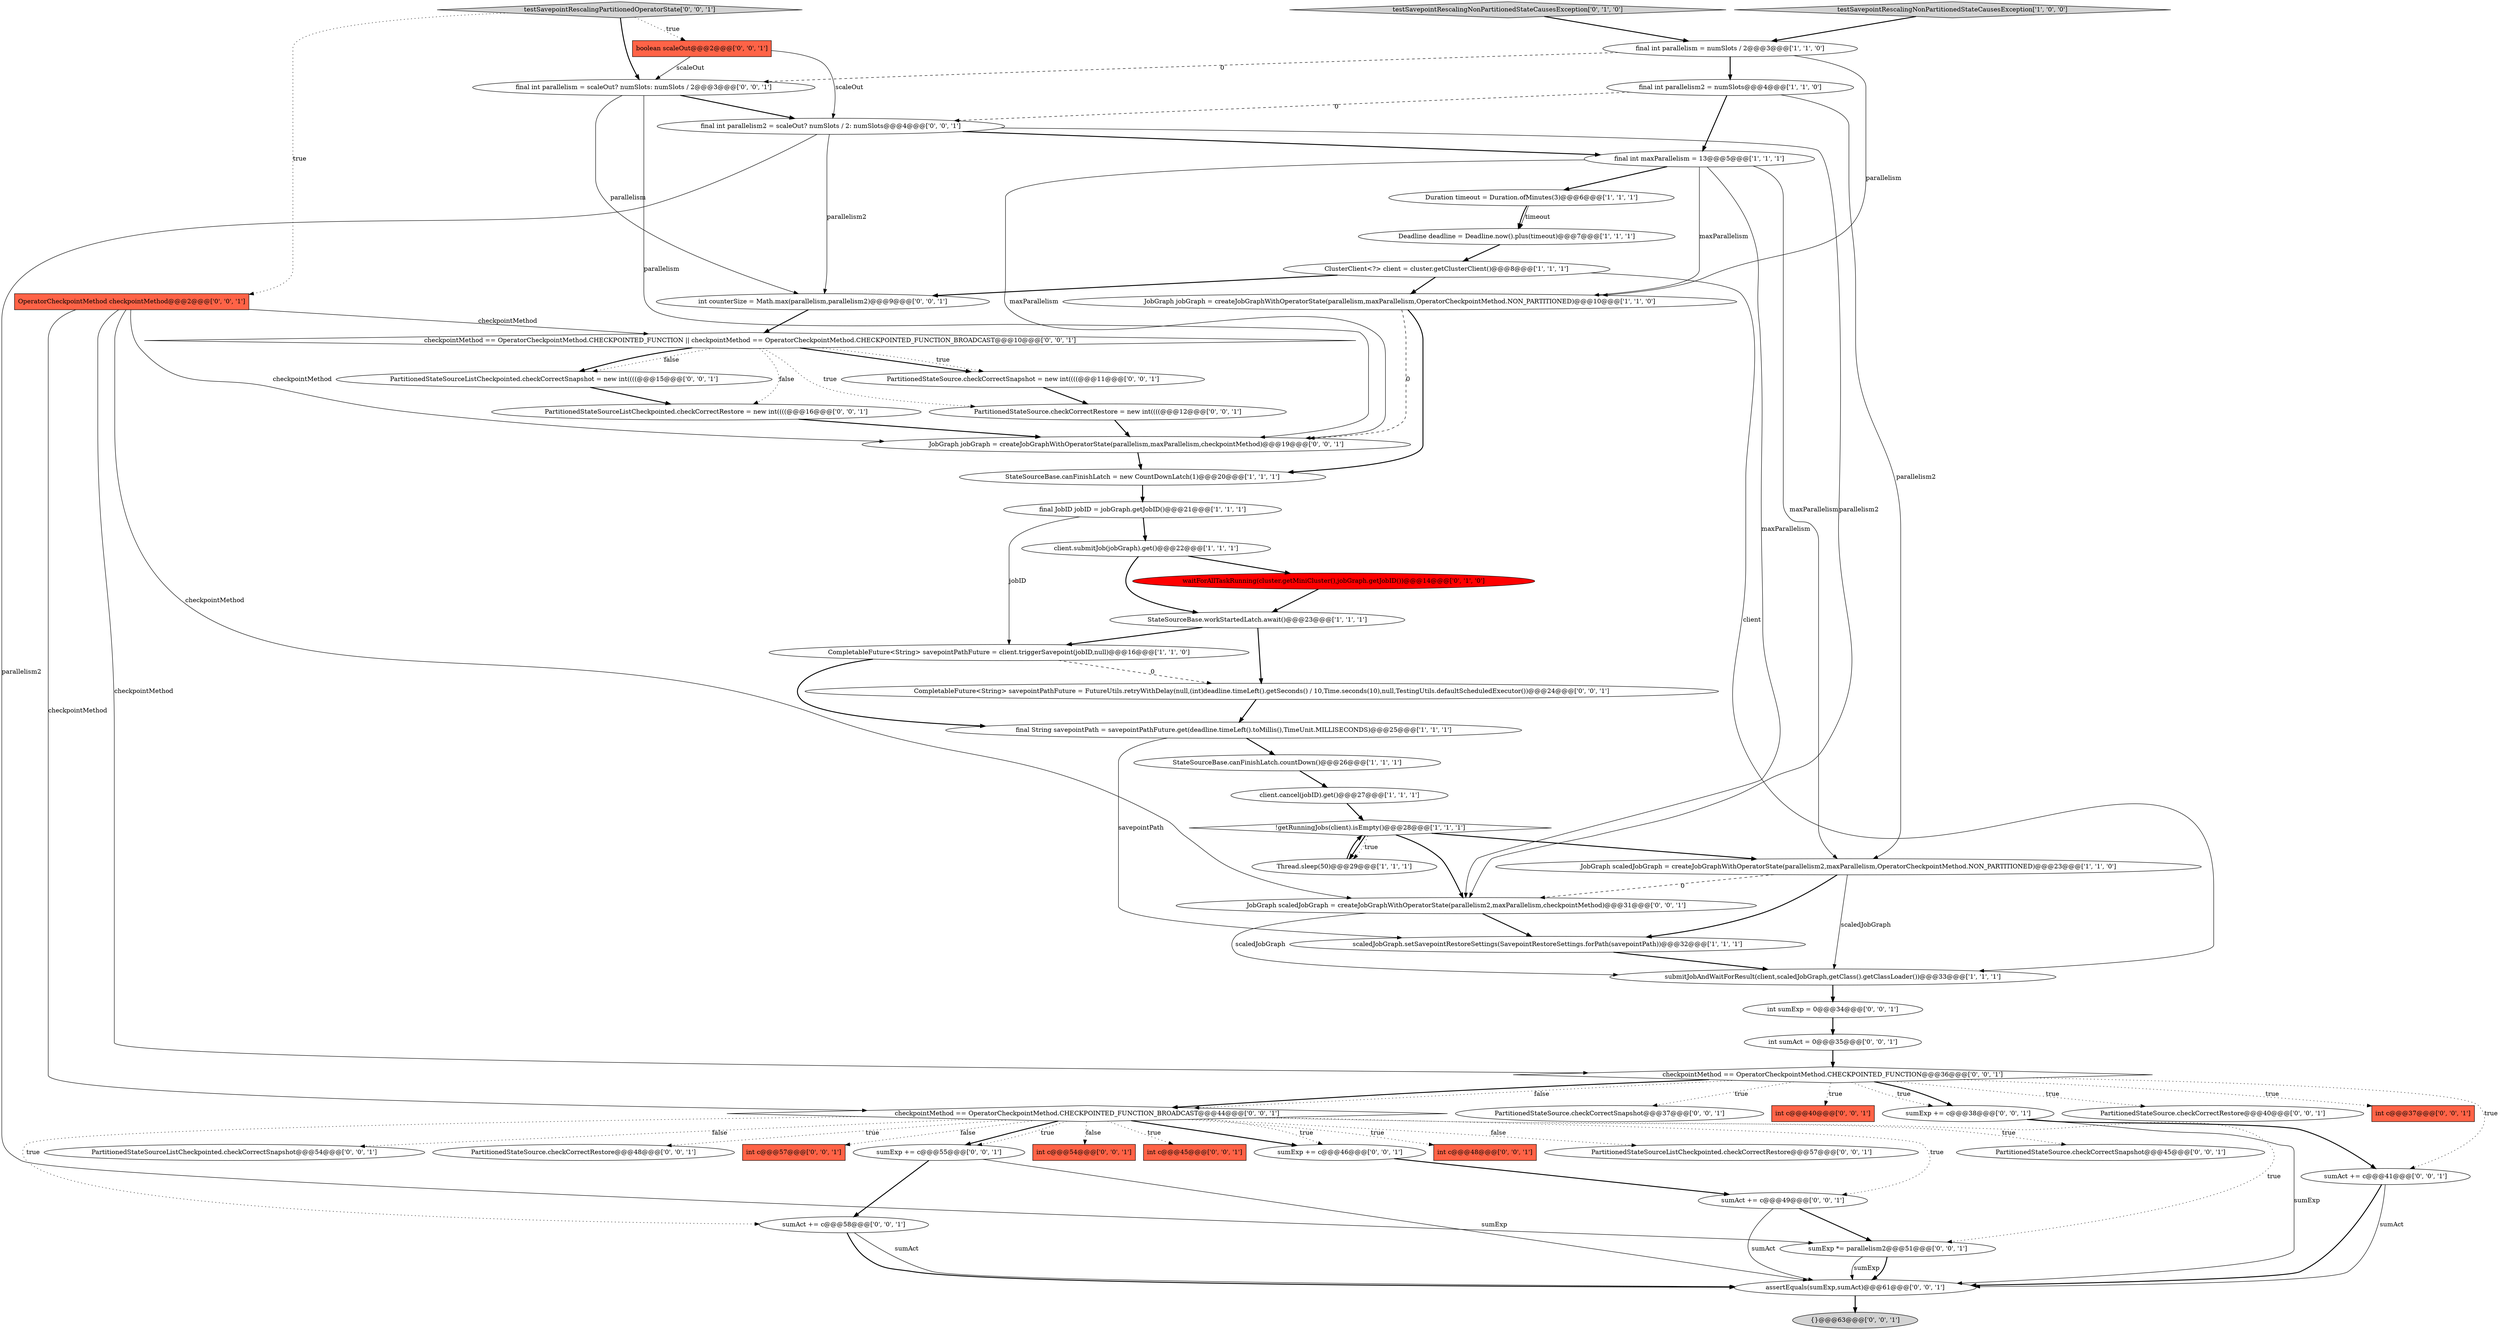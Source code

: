 digraph {
36 [style = filled, label = "int c@@@37@@@['0', '0', '1']", fillcolor = tomato, shape = box image = "AAA0AAABBB3BBB"];
21 [style = filled, label = "testSavepointRescalingNonPartitionedStateCausesException['0', '1', '0']", fillcolor = lightgray, shape = diamond image = "AAA0AAABBB2BBB"];
47 [style = filled, label = "sumExp += c@@@38@@@['0', '0', '1']", fillcolor = white, shape = ellipse image = "AAA0AAABBB3BBB"];
14 [style = filled, label = "StateSourceBase.canFinishLatch = new CountDownLatch(1)@@@20@@@['1', '1', '1']", fillcolor = white, shape = ellipse image = "AAA0AAABBB1BBB"];
16 [style = filled, label = "final JobID jobID = jobGraph.getJobID()@@@21@@@['1', '1', '1']", fillcolor = white, shape = ellipse image = "AAA0AAABBB1BBB"];
12 [style = filled, label = "client.cancel(jobID).get()@@@27@@@['1', '1', '1']", fillcolor = white, shape = ellipse image = "AAA0AAABBB1BBB"];
55 [style = filled, label = "PartitionedStateSourceListCheckpointed.checkCorrectRestore = new int((((@@@16@@@['0', '0', '1']", fillcolor = white, shape = ellipse image = "AAA0AAABBB3BBB"];
57 [style = filled, label = "int c@@@48@@@['0', '0', '1']", fillcolor = tomato, shape = box image = "AAA0AAABBB3BBB"];
54 [style = filled, label = "checkpointMethod == OperatorCheckpointMethod.CHECKPOINTED_FUNCTION || checkpointMethod == OperatorCheckpointMethod.CHECKPOINTED_FUNCTION_BROADCAST@@@10@@@['0', '0', '1']", fillcolor = white, shape = diamond image = "AAA0AAABBB3BBB"];
19 [style = filled, label = "!getRunningJobs(client).isEmpty()@@@28@@@['1', '1', '1']", fillcolor = white, shape = diamond image = "AAA0AAABBB1BBB"];
42 [style = filled, label = "PartitionedStateSource.checkCorrectSnapshot = new int((((@@@11@@@['0', '0', '1']", fillcolor = white, shape = ellipse image = "AAA0AAABBB3BBB"];
9 [style = filled, label = "CompletableFuture<String> savepointPathFuture = client.triggerSavepoint(jobID,null)@@@16@@@['1', '1', '0']", fillcolor = white, shape = ellipse image = "AAA0AAABBB1BBB"];
7 [style = filled, label = "JobGraph scaledJobGraph = createJobGraphWithOperatorState(parallelism2,maxParallelism,OperatorCheckpointMethod.NON_PARTITIONED)@@@23@@@['1', '1', '0']", fillcolor = white, shape = ellipse image = "AAA0AAABBB1BBB"];
1 [style = filled, label = "final int parallelism2 = numSlots@@@4@@@['1', '1', '0']", fillcolor = white, shape = ellipse image = "AAA0AAABBB1BBB"];
60 [style = filled, label = "PartitionedStateSourceListCheckpointed.checkCorrectRestore@@@57@@@['0', '0', '1']", fillcolor = white, shape = ellipse image = "AAA0AAABBB3BBB"];
29 [style = filled, label = "testSavepointRescalingPartitionedOperatorState['0', '0', '1']", fillcolor = lightgray, shape = diamond image = "AAA0AAABBB3BBB"];
45 [style = filled, label = "final int parallelism2 = scaleOut? numSlots / 2: numSlots@@@4@@@['0', '0', '1']", fillcolor = white, shape = ellipse image = "AAA0AAABBB3BBB"];
2 [style = filled, label = "client.submitJob(jobGraph).get()@@@22@@@['1', '1', '1']", fillcolor = white, shape = ellipse image = "AAA0AAABBB1BBB"];
23 [style = filled, label = "PartitionedStateSourceListCheckpointed.checkCorrectSnapshot = new int((((@@@15@@@['0', '0', '1']", fillcolor = white, shape = ellipse image = "AAA0AAABBB3BBB"];
30 [style = filled, label = "int counterSize = Math.max(parallelism,parallelism2)@@@9@@@['0', '0', '1']", fillcolor = white, shape = ellipse image = "AAA0AAABBB3BBB"];
50 [style = filled, label = "OperatorCheckpointMethod checkpointMethod@@@2@@@['0', '0', '1']", fillcolor = tomato, shape = box image = "AAA0AAABBB3BBB"];
48 [style = filled, label = "final int parallelism = scaleOut? numSlots: numSlots / 2@@@3@@@['0', '0', '1']", fillcolor = white, shape = ellipse image = "AAA0AAABBB3BBB"];
41 [style = filled, label = "PartitionedStateSource.checkCorrectRestore = new int((((@@@12@@@['0', '0', '1']", fillcolor = white, shape = ellipse image = "AAA0AAABBB3BBB"];
43 [style = filled, label = "PartitionedStateSource.checkCorrectSnapshot@@@45@@@['0', '0', '1']", fillcolor = white, shape = ellipse image = "AAA0AAABBB3BBB"];
58 [style = filled, label = "sumExp += c@@@46@@@['0', '0', '1']", fillcolor = white, shape = ellipse image = "AAA0AAABBB3BBB"];
22 [style = filled, label = "waitForAllTaskRunning(cluster.getMiniCluster(),jobGraph.getJobID())@@@14@@@['0', '1', '0']", fillcolor = red, shape = ellipse image = "AAA1AAABBB2BBB"];
0 [style = filled, label = "JobGraph jobGraph = createJobGraphWithOperatorState(parallelism,maxParallelism,OperatorCheckpointMethod.NON_PARTITIONED)@@@10@@@['1', '1', '0']", fillcolor = white, shape = ellipse image = "AAA0AAABBB1BBB"];
51 [style = filled, label = "PartitionedStateSource.checkCorrectSnapshot@@@37@@@['0', '0', '1']", fillcolor = white, shape = ellipse image = "AAA0AAABBB3BBB"];
8 [style = filled, label = "testSavepointRescalingNonPartitionedStateCausesException['1', '0', '0']", fillcolor = lightgray, shape = diamond image = "AAA0AAABBB1BBB"];
10 [style = filled, label = "submitJobAndWaitForResult(client,scaledJobGraph,getClass().getClassLoader())@@@33@@@['1', '1', '1']", fillcolor = white, shape = ellipse image = "AAA0AAABBB1BBB"];
31 [style = filled, label = "PartitionedStateSourceListCheckpointed.checkCorrectSnapshot@@@54@@@['0', '0', '1']", fillcolor = white, shape = ellipse image = "AAA0AAABBB3BBB"];
53 [style = filled, label = "PartitionedStateSource.checkCorrectRestore@@@48@@@['0', '0', '1']", fillcolor = white, shape = ellipse image = "AAA0AAABBB3BBB"];
37 [style = filled, label = "int c@@@57@@@['0', '0', '1']", fillcolor = tomato, shape = box image = "AAA0AAABBB3BBB"];
39 [style = filled, label = "boolean scaleOut@@@2@@@['0', '0', '1']", fillcolor = tomato, shape = box image = "AAA0AAABBB3BBB"];
17 [style = filled, label = "StateSourceBase.canFinishLatch.countDown()@@@26@@@['1', '1', '1']", fillcolor = white, shape = ellipse image = "AAA0AAABBB1BBB"];
3 [style = filled, label = "final int parallelism = numSlots / 2@@@3@@@['1', '1', '0']", fillcolor = white, shape = ellipse image = "AAA0AAABBB1BBB"];
27 [style = filled, label = "int sumAct = 0@@@35@@@['0', '0', '1']", fillcolor = white, shape = ellipse image = "AAA0AAABBB3BBB"];
26 [style = filled, label = "checkpointMethod == OperatorCheckpointMethod.CHECKPOINTED_FUNCTION_BROADCAST@@@44@@@['0', '0', '1']", fillcolor = white, shape = diamond image = "AAA0AAABBB3BBB"];
34 [style = filled, label = "JobGraph jobGraph = createJobGraphWithOperatorState(parallelism,maxParallelism,checkpointMethod)@@@19@@@['0', '0', '1']", fillcolor = white, shape = ellipse image = "AAA0AAABBB3BBB"];
44 [style = filled, label = "sumAct += c@@@58@@@['0', '0', '1']", fillcolor = white, shape = ellipse image = "AAA0AAABBB3BBB"];
24 [style = filled, label = "sumExp *= parallelism2@@@51@@@['0', '0', '1']", fillcolor = white, shape = ellipse image = "AAA0AAABBB3BBB"];
5 [style = filled, label = "Duration timeout = Duration.ofMinutes(3)@@@6@@@['1', '1', '1']", fillcolor = white, shape = ellipse image = "AAA0AAABBB1BBB"];
46 [style = filled, label = "sumAct += c@@@49@@@['0', '0', '1']", fillcolor = white, shape = ellipse image = "AAA0AAABBB3BBB"];
15 [style = filled, label = "StateSourceBase.workStartedLatch.await()@@@23@@@['1', '1', '1']", fillcolor = white, shape = ellipse image = "AAA0AAABBB1BBB"];
32 [style = filled, label = "{}@@@63@@@['0', '0', '1']", fillcolor = lightgray, shape = ellipse image = "AAA0AAABBB3BBB"];
13 [style = filled, label = "Thread.sleep(50)@@@29@@@['1', '1', '1']", fillcolor = white, shape = ellipse image = "AAA0AAABBB1BBB"];
6 [style = filled, label = "final String savepointPath = savepointPathFuture.get(deadline.timeLeft().toMillis(),TimeUnit.MILLISECONDS)@@@25@@@['1', '1', '1']", fillcolor = white, shape = ellipse image = "AAA0AAABBB1BBB"];
33 [style = filled, label = "int c@@@40@@@['0', '0', '1']", fillcolor = tomato, shape = box image = "AAA0AAABBB3BBB"];
56 [style = filled, label = "int sumExp = 0@@@34@@@['0', '0', '1']", fillcolor = white, shape = ellipse image = "AAA0AAABBB3BBB"];
25 [style = filled, label = "CompletableFuture<String> savepointPathFuture = FutureUtils.retryWithDelay(null,(int)deadline.timeLeft().getSeconds() / 10,Time.seconds(10),null,TestingUtils.defaultScheduledExecutor())@@@24@@@['0', '0', '1']", fillcolor = white, shape = ellipse image = "AAA0AAABBB3BBB"];
59 [style = filled, label = "checkpointMethod == OperatorCheckpointMethod.CHECKPOINTED_FUNCTION@@@36@@@['0', '0', '1']", fillcolor = white, shape = diamond image = "AAA0AAABBB3BBB"];
38 [style = filled, label = "int c@@@54@@@['0', '0', '1']", fillcolor = tomato, shape = box image = "AAA0AAABBB3BBB"];
35 [style = filled, label = "int c@@@45@@@['0', '0', '1']", fillcolor = tomato, shape = box image = "AAA0AAABBB3BBB"];
4 [style = filled, label = "ClusterClient<?> client = cluster.getClusterClient()@@@8@@@['1', '1', '1']", fillcolor = white, shape = ellipse image = "AAA0AAABBB1BBB"];
28 [style = filled, label = "JobGraph scaledJobGraph = createJobGraphWithOperatorState(parallelism2,maxParallelism,checkpointMethod)@@@31@@@['0', '0', '1']", fillcolor = white, shape = ellipse image = "AAA0AAABBB3BBB"];
52 [style = filled, label = "sumAct += c@@@41@@@['0', '0', '1']", fillcolor = white, shape = ellipse image = "AAA0AAABBB3BBB"];
61 [style = filled, label = "PartitionedStateSource.checkCorrectRestore@@@40@@@['0', '0', '1']", fillcolor = white, shape = ellipse image = "AAA0AAABBB3BBB"];
49 [style = filled, label = "assertEquals(sumExp,sumAct)@@@61@@@['0', '0', '1']", fillcolor = white, shape = ellipse image = "AAA0AAABBB3BBB"];
40 [style = filled, label = "sumExp += c@@@55@@@['0', '0', '1']", fillcolor = white, shape = ellipse image = "AAA0AAABBB3BBB"];
11 [style = filled, label = "final int maxParallelism = 13@@@5@@@['1', '1', '1']", fillcolor = white, shape = ellipse image = "AAA0AAABBB1BBB"];
18 [style = filled, label = "scaledJobGraph.setSavepointRestoreSettings(SavepointRestoreSettings.forPath(savepointPath))@@@32@@@['1', '1', '1']", fillcolor = white, shape = ellipse image = "AAA0AAABBB1BBB"];
20 [style = filled, label = "Deadline deadline = Deadline.now().plus(timeout)@@@7@@@['1', '1', '1']", fillcolor = white, shape = ellipse image = "AAA0AAABBB1BBB"];
45->30 [style = solid, label="parallelism2"];
42->41 [style = bold, label=""];
50->28 [style = solid, label="checkpointMethod"];
22->15 [style = bold, label=""];
26->31 [style = dotted, label="false"];
5->20 [style = bold, label=""];
15->25 [style = bold, label=""];
1->7 [style = solid, label="parallelism2"];
56->27 [style = bold, label=""];
26->40 [style = bold, label=""];
3->0 [style = solid, label="parallelism"];
54->41 [style = dotted, label="true"];
25->6 [style = bold, label=""];
46->49 [style = solid, label="sumAct"];
1->45 [style = dashed, label="0"];
9->6 [style = bold, label=""];
6->18 [style = solid, label="savepointPath"];
0->14 [style = bold, label=""];
24->49 [style = bold, label=""];
59->52 [style = dotted, label="true"];
26->60 [style = dotted, label="false"];
26->24 [style = dotted, label="true"];
50->59 [style = solid, label="checkpointMethod"];
2->15 [style = bold, label=""];
45->28 [style = solid, label="parallelism2"];
55->34 [style = bold, label=""];
0->34 [style = dashed, label="0"];
19->28 [style = bold, label=""];
48->34 [style = solid, label="parallelism"];
26->58 [style = dotted, label="true"];
11->7 [style = solid, label="maxParallelism"];
16->9 [style = solid, label="jobID"];
48->30 [style = solid, label="parallelism"];
59->26 [style = bold, label=""];
11->28 [style = solid, label="maxParallelism"];
21->3 [style = bold, label=""];
14->16 [style = bold, label=""];
28->18 [style = bold, label=""];
59->61 [style = dotted, label="true"];
54->55 [style = dotted, label="false"];
26->44 [style = dotted, label="true"];
46->24 [style = bold, label=""];
44->49 [style = solid, label="sumAct"];
40->49 [style = solid, label="sumExp"];
44->49 [style = bold, label=""];
47->49 [style = solid, label="sumExp"];
45->24 [style = solid, label="parallelism2"];
1->11 [style = bold, label=""];
4->0 [style = bold, label=""];
45->11 [style = bold, label=""];
49->32 [style = bold, label=""];
59->51 [style = dotted, label="true"];
26->53 [style = dotted, label="true"];
26->43 [style = dotted, label="true"];
26->40 [style = dotted, label="true"];
26->38 [style = dotted, label="false"];
19->13 [style = bold, label=""];
27->59 [style = bold, label=""];
50->34 [style = solid, label="checkpointMethod"];
15->9 [style = bold, label=""];
39->45 [style = solid, label="scaleOut"];
29->50 [style = dotted, label="true"];
58->46 [style = bold, label=""];
39->48 [style = solid, label="scaleOut"];
34->14 [style = bold, label=""];
11->0 [style = solid, label="maxParallelism"];
29->39 [style = dotted, label="true"];
3->48 [style = dashed, label="0"];
6->17 [style = bold, label=""];
26->46 [style = dotted, label="true"];
59->33 [style = dotted, label="true"];
3->1 [style = bold, label=""];
52->49 [style = solid, label="sumAct"];
8->3 [style = bold, label=""];
26->37 [style = dotted, label="false"];
5->20 [style = solid, label="timeout"];
54->23 [style = dotted, label="false"];
54->42 [style = bold, label=""];
59->47 [style = bold, label=""];
11->5 [style = bold, label=""];
13->19 [style = bold, label=""];
17->12 [style = bold, label=""];
26->57 [style = dotted, label="true"];
11->34 [style = solid, label="maxParallelism"];
18->10 [style = bold, label=""];
7->28 [style = dashed, label="0"];
54->42 [style = dotted, label="true"];
7->10 [style = solid, label="scaledJobGraph"];
30->54 [style = bold, label=""];
9->25 [style = dashed, label="0"];
7->18 [style = bold, label=""];
26->35 [style = dotted, label="true"];
47->52 [style = bold, label=""];
41->34 [style = bold, label=""];
28->10 [style = solid, label="scaledJobGraph"];
40->44 [style = bold, label=""];
54->23 [style = bold, label=""];
26->58 [style = bold, label=""];
10->56 [style = bold, label=""];
52->49 [style = bold, label=""];
19->13 [style = dotted, label="true"];
59->26 [style = dotted, label="false"];
16->2 [style = bold, label=""];
20->4 [style = bold, label=""];
48->45 [style = bold, label=""];
4->30 [style = bold, label=""];
59->36 [style = dotted, label="true"];
4->10 [style = solid, label="client"];
50->26 [style = solid, label="checkpointMethod"];
59->47 [style = dotted, label="true"];
24->49 [style = solid, label="sumExp"];
29->48 [style = bold, label=""];
12->19 [style = bold, label=""];
2->22 [style = bold, label=""];
19->7 [style = bold, label=""];
23->55 [style = bold, label=""];
50->54 [style = solid, label="checkpointMethod"];
}
